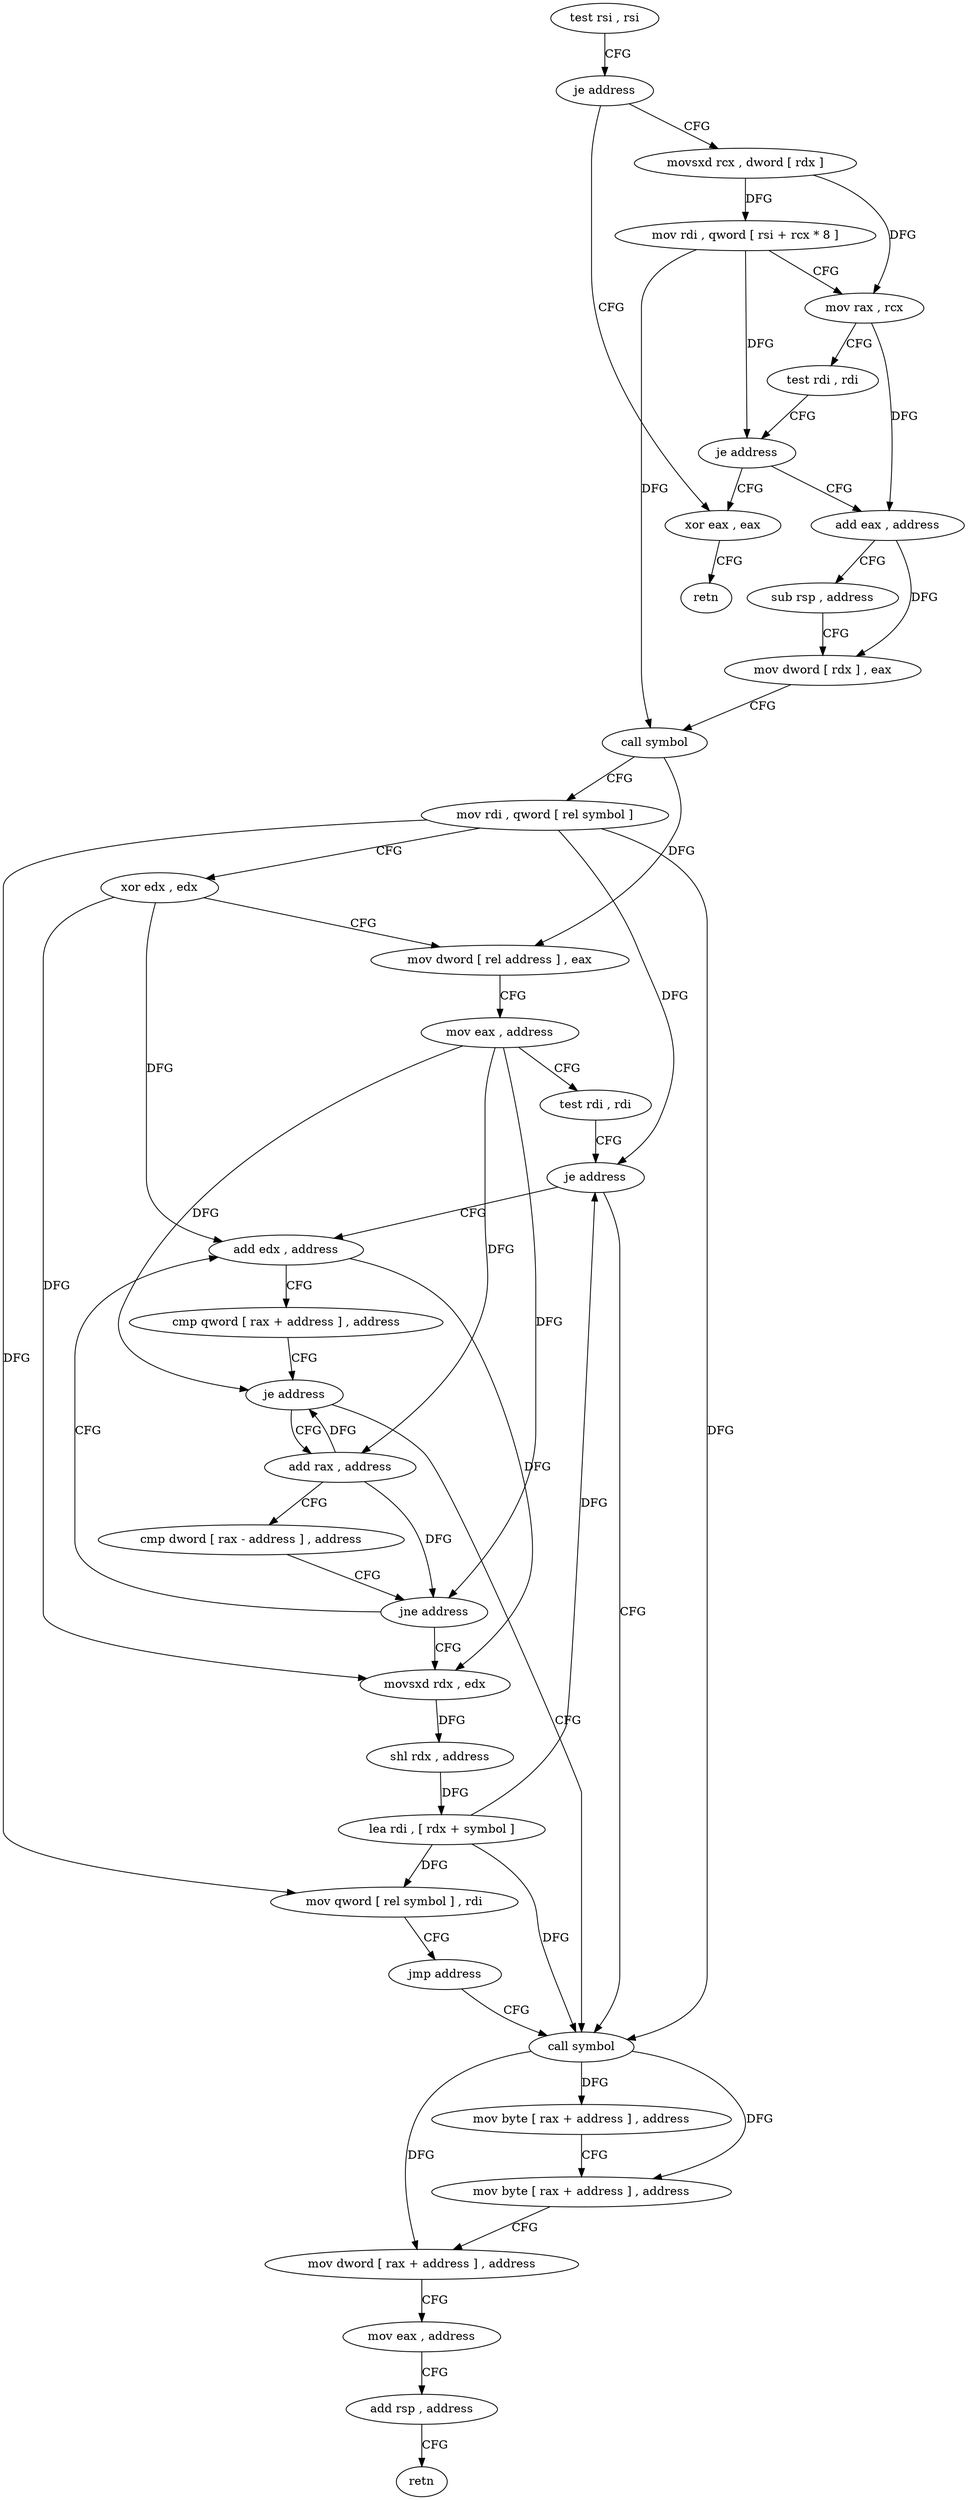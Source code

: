 digraph "func" {
"4267136" [label = "test rsi , rsi" ]
"4267139" [label = "je address" ]
"4267280" [label = "xor eax , eax" ]
"4267145" [label = "movsxd rcx , dword [ rdx ]" ]
"4267282" [label = "retn" ]
"4267148" [label = "mov rdi , qword [ rsi + rcx * 8 ]" ]
"4267152" [label = "mov rax , rcx" ]
"4267155" [label = "test rdi , rdi" ]
"4267158" [label = "je address" ]
"4267160" [label = "add eax , address" ]
"4267163" [label = "sub rsp , address" ]
"4267167" [label = "mov dword [ rdx ] , eax" ]
"4267169" [label = "call symbol" ]
"4267174" [label = "mov rdi , qword [ rel symbol ]" ]
"4267181" [label = "xor edx , edx" ]
"4267183" [label = "mov dword [ rel address ] , eax" ]
"4267189" [label = "mov eax , address" ]
"4267194" [label = "test rdi , rdi" ]
"4267197" [label = "je address" ]
"4267232" [label = "add edx , address" ]
"4267199" [label = "call symbol" ]
"4267235" [label = "cmp qword [ rax + address ] , address" ]
"4267240" [label = "je address" ]
"4267242" [label = "add rax , address" ]
"4267204" [label = "mov byte [ rax + address ] , address" ]
"4267208" [label = "mov byte [ rax + address ] , address" ]
"4267212" [label = "mov dword [ rax + address ] , address" ]
"4267219" [label = "mov eax , address" ]
"4267224" [label = "add rsp , address" ]
"4267228" [label = "retn" ]
"4267246" [label = "cmp dword [ rax - address ] , address" ]
"4267250" [label = "jne address" ]
"4267252" [label = "movsxd rdx , edx" ]
"4267255" [label = "shl rdx , address" ]
"4267259" [label = "lea rdi , [ rdx + symbol ]" ]
"4267266" [label = "mov qword [ rel symbol ] , rdi" ]
"4267273" [label = "jmp address" ]
"4267136" -> "4267139" [ label = "CFG" ]
"4267139" -> "4267280" [ label = "CFG" ]
"4267139" -> "4267145" [ label = "CFG" ]
"4267280" -> "4267282" [ label = "CFG" ]
"4267145" -> "4267148" [ label = "DFG" ]
"4267145" -> "4267152" [ label = "DFG" ]
"4267148" -> "4267152" [ label = "CFG" ]
"4267148" -> "4267158" [ label = "DFG" ]
"4267148" -> "4267169" [ label = "DFG" ]
"4267152" -> "4267155" [ label = "CFG" ]
"4267152" -> "4267160" [ label = "DFG" ]
"4267155" -> "4267158" [ label = "CFG" ]
"4267158" -> "4267280" [ label = "CFG" ]
"4267158" -> "4267160" [ label = "CFG" ]
"4267160" -> "4267163" [ label = "CFG" ]
"4267160" -> "4267167" [ label = "DFG" ]
"4267163" -> "4267167" [ label = "CFG" ]
"4267167" -> "4267169" [ label = "CFG" ]
"4267169" -> "4267174" [ label = "CFG" ]
"4267169" -> "4267183" [ label = "DFG" ]
"4267174" -> "4267181" [ label = "CFG" ]
"4267174" -> "4267197" [ label = "DFG" ]
"4267174" -> "4267199" [ label = "DFG" ]
"4267174" -> "4267266" [ label = "DFG" ]
"4267181" -> "4267183" [ label = "CFG" ]
"4267181" -> "4267232" [ label = "DFG" ]
"4267181" -> "4267252" [ label = "DFG" ]
"4267183" -> "4267189" [ label = "CFG" ]
"4267189" -> "4267194" [ label = "CFG" ]
"4267189" -> "4267240" [ label = "DFG" ]
"4267189" -> "4267242" [ label = "DFG" ]
"4267189" -> "4267250" [ label = "DFG" ]
"4267194" -> "4267197" [ label = "CFG" ]
"4267197" -> "4267232" [ label = "CFG" ]
"4267197" -> "4267199" [ label = "CFG" ]
"4267232" -> "4267235" [ label = "CFG" ]
"4267232" -> "4267252" [ label = "DFG" ]
"4267199" -> "4267204" [ label = "DFG" ]
"4267199" -> "4267208" [ label = "DFG" ]
"4267199" -> "4267212" [ label = "DFG" ]
"4267235" -> "4267240" [ label = "CFG" ]
"4267240" -> "4267199" [ label = "CFG" ]
"4267240" -> "4267242" [ label = "CFG" ]
"4267242" -> "4267246" [ label = "CFG" ]
"4267242" -> "4267240" [ label = "DFG" ]
"4267242" -> "4267250" [ label = "DFG" ]
"4267204" -> "4267208" [ label = "CFG" ]
"4267208" -> "4267212" [ label = "CFG" ]
"4267212" -> "4267219" [ label = "CFG" ]
"4267219" -> "4267224" [ label = "CFG" ]
"4267224" -> "4267228" [ label = "CFG" ]
"4267246" -> "4267250" [ label = "CFG" ]
"4267250" -> "4267232" [ label = "CFG" ]
"4267250" -> "4267252" [ label = "CFG" ]
"4267252" -> "4267255" [ label = "DFG" ]
"4267255" -> "4267259" [ label = "DFG" ]
"4267259" -> "4267266" [ label = "DFG" ]
"4267259" -> "4267197" [ label = "DFG" ]
"4267259" -> "4267199" [ label = "DFG" ]
"4267266" -> "4267273" [ label = "CFG" ]
"4267273" -> "4267199" [ label = "CFG" ]
}
